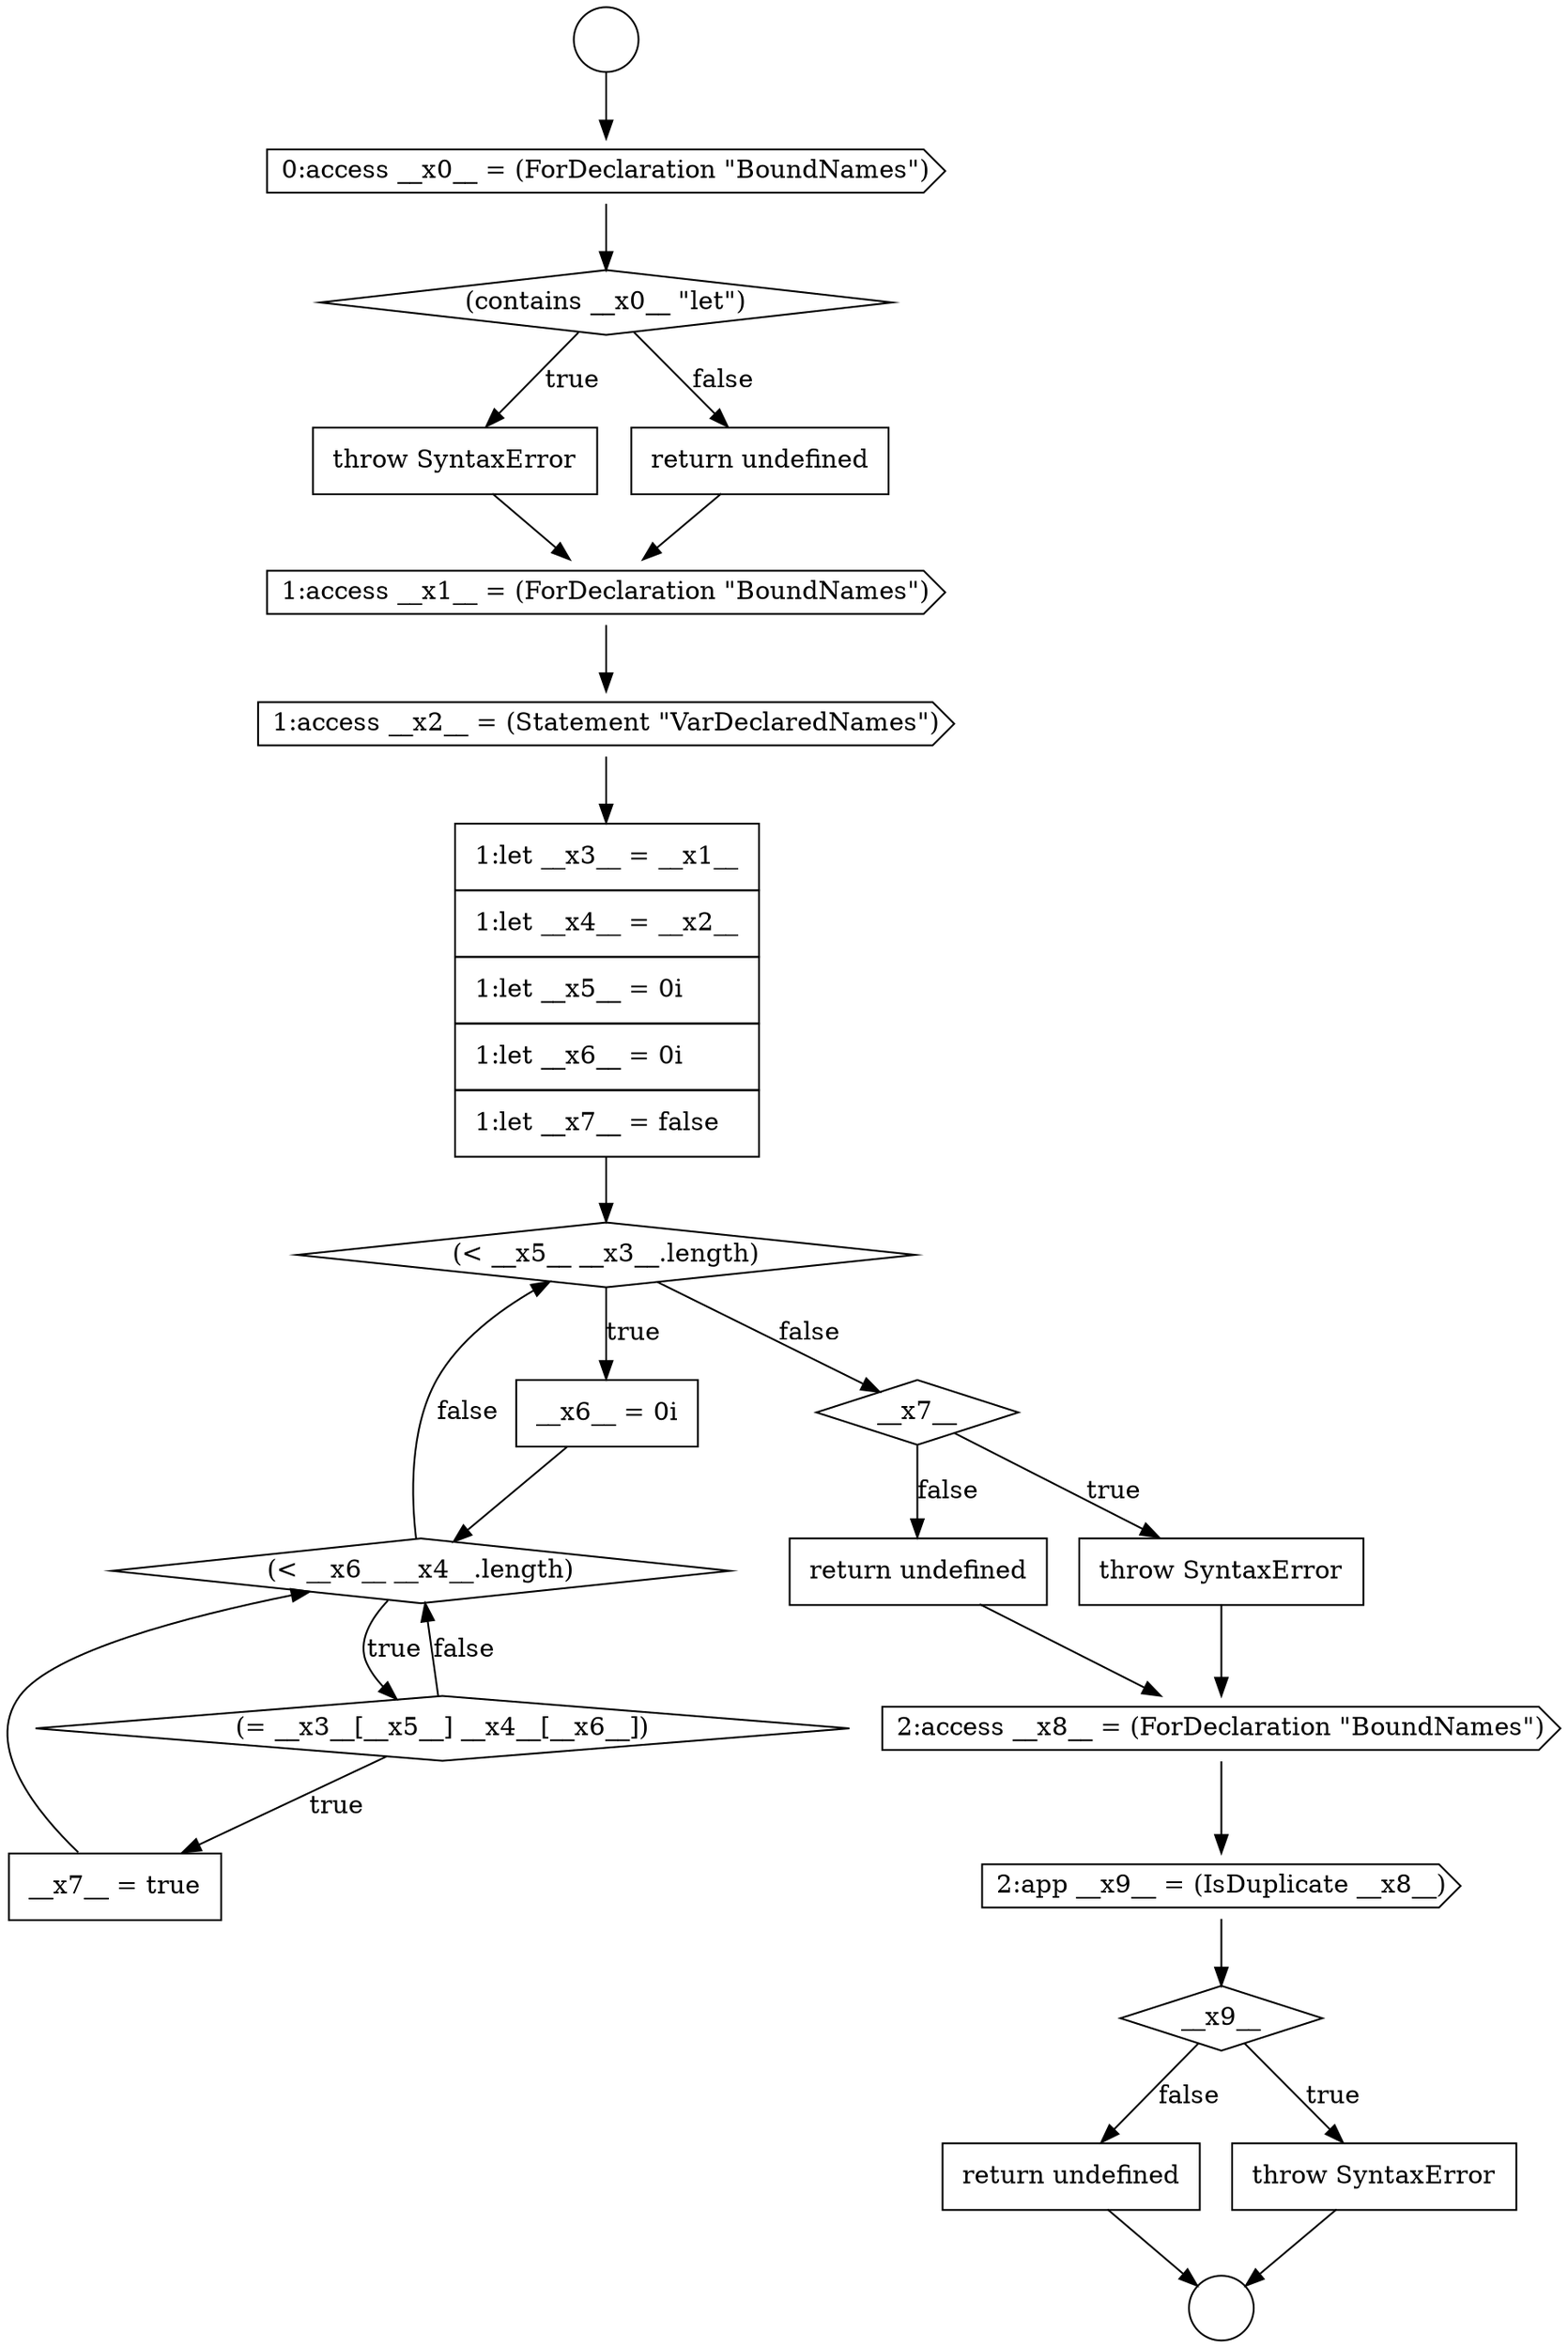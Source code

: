 digraph {
  node16261 [shape=none, margin=0, label=<<font color="black">
    <table border="0" cellborder="1" cellspacing="0" cellpadding="10">
      <tr><td align="left">throw SyntaxError</td></tr>
    </table>
  </font>> color="black" fillcolor="white" style=filled]
  node16268 [shape=diamond, label=<<font color="black">(&lt; __x6__ __x4__.length)</font>> color="black" fillcolor="white" style=filled]
  node16272 [shape=none, margin=0, label=<<font color="black">
    <table border="0" cellborder="1" cellspacing="0" cellpadding="10">
      <tr><td align="left">throw SyntaxError</td></tr>
    </table>
  </font>> color="black" fillcolor="white" style=filled]
  node16276 [shape=diamond, label=<<font color="black">__x9__</font>> color="black" fillcolor="white" style=filled]
  node16274 [shape=cds, label=<<font color="black">2:access __x8__ = (ForDeclaration &quot;BoundNames&quot;)</font>> color="black" fillcolor="white" style=filled]
  node16269 [shape=diamond, label=<<font color="black">(= __x3__[__x5__] __x4__[__x6__])</font>> color="black" fillcolor="white" style=filled]
  node16275 [shape=cds, label=<<font color="black">2:app __x9__ = (IsDuplicate __x8__)</font>> color="black" fillcolor="white" style=filled]
  node16278 [shape=none, margin=0, label=<<font color="black">
    <table border="0" cellborder="1" cellspacing="0" cellpadding="10">
      <tr><td align="left">return undefined</td></tr>
    </table>
  </font>> color="black" fillcolor="white" style=filled]
  node16258 [shape=circle label=" " color="black" fillcolor="white" style=filled]
  node16270 [shape=none, margin=0, label=<<font color="black">
    <table border="0" cellborder="1" cellspacing="0" cellpadding="10">
      <tr><td align="left">__x7__ = true</td></tr>
    </table>
  </font>> color="black" fillcolor="white" style=filled]
  node16266 [shape=diamond, label=<<font color="black">(&lt; __x5__ __x3__.length)</font>> color="black" fillcolor="white" style=filled]
  node16262 [shape=none, margin=0, label=<<font color="black">
    <table border="0" cellborder="1" cellspacing="0" cellpadding="10">
      <tr><td align="left">return undefined</td></tr>
    </table>
  </font>> color="black" fillcolor="white" style=filled]
  node16277 [shape=none, margin=0, label=<<font color="black">
    <table border="0" cellborder="1" cellspacing="0" cellpadding="10">
      <tr><td align="left">throw SyntaxError</td></tr>
    </table>
  </font>> color="black" fillcolor="white" style=filled]
  node16271 [shape=diamond, label=<<font color="black">__x7__</font>> color="black" fillcolor="white" style=filled]
  node16259 [shape=cds, label=<<font color="black">0:access __x0__ = (ForDeclaration &quot;BoundNames&quot;)</font>> color="black" fillcolor="white" style=filled]
  node16264 [shape=cds, label=<<font color="black">1:access __x2__ = (Statement &quot;VarDeclaredNames&quot;)</font>> color="black" fillcolor="white" style=filled]
  node16265 [shape=none, margin=0, label=<<font color="black">
    <table border="0" cellborder="1" cellspacing="0" cellpadding="10">
      <tr><td align="left">1:let __x3__ = __x1__</td></tr>
      <tr><td align="left">1:let __x4__ = __x2__</td></tr>
      <tr><td align="left">1:let __x5__ = 0i</td></tr>
      <tr><td align="left">1:let __x6__ = 0i</td></tr>
      <tr><td align="left">1:let __x7__ = false</td></tr>
    </table>
  </font>> color="black" fillcolor="white" style=filled]
  node16260 [shape=diamond, label=<<font color="black">(contains __x0__ &quot;let&quot;)</font>> color="black" fillcolor="white" style=filled]
  node16263 [shape=cds, label=<<font color="black">1:access __x1__ = (ForDeclaration &quot;BoundNames&quot;)</font>> color="black" fillcolor="white" style=filled]
  node16273 [shape=none, margin=0, label=<<font color="black">
    <table border="0" cellborder="1" cellspacing="0" cellpadding="10">
      <tr><td align="left">return undefined</td></tr>
    </table>
  </font>> color="black" fillcolor="white" style=filled]
  node16257 [shape=circle label=" " color="black" fillcolor="white" style=filled]
  node16267 [shape=none, margin=0, label=<<font color="black">
    <table border="0" cellborder="1" cellspacing="0" cellpadding="10">
      <tr><td align="left">__x6__ = 0i</td></tr>
    </table>
  </font>> color="black" fillcolor="white" style=filled]
  node16269 -> node16270 [label=<<font color="black">true</font>> color="black"]
  node16269 -> node16268 [label=<<font color="black">false</font>> color="black"]
  node16265 -> node16266 [ color="black"]
  node16268 -> node16269 [label=<<font color="black">true</font>> color="black"]
  node16268 -> node16266 [label=<<font color="black">false</font>> color="black"]
  node16278 -> node16258 [ color="black"]
  node16272 -> node16274 [ color="black"]
  node16273 -> node16274 [ color="black"]
  node16262 -> node16263 [ color="black"]
  node16277 -> node16258 [ color="black"]
  node16270 -> node16268 [ color="black"]
  node16263 -> node16264 [ color="black"]
  node16264 -> node16265 [ color="black"]
  node16274 -> node16275 [ color="black"]
  node16275 -> node16276 [ color="black"]
  node16257 -> node16259 [ color="black"]
  node16266 -> node16267 [label=<<font color="black">true</font>> color="black"]
  node16266 -> node16271 [label=<<font color="black">false</font>> color="black"]
  node16267 -> node16268 [ color="black"]
  node16271 -> node16272 [label=<<font color="black">true</font>> color="black"]
  node16271 -> node16273 [label=<<font color="black">false</font>> color="black"]
  node16260 -> node16261 [label=<<font color="black">true</font>> color="black"]
  node16260 -> node16262 [label=<<font color="black">false</font>> color="black"]
  node16261 -> node16263 [ color="black"]
  node16259 -> node16260 [ color="black"]
  node16276 -> node16277 [label=<<font color="black">true</font>> color="black"]
  node16276 -> node16278 [label=<<font color="black">false</font>> color="black"]
}
